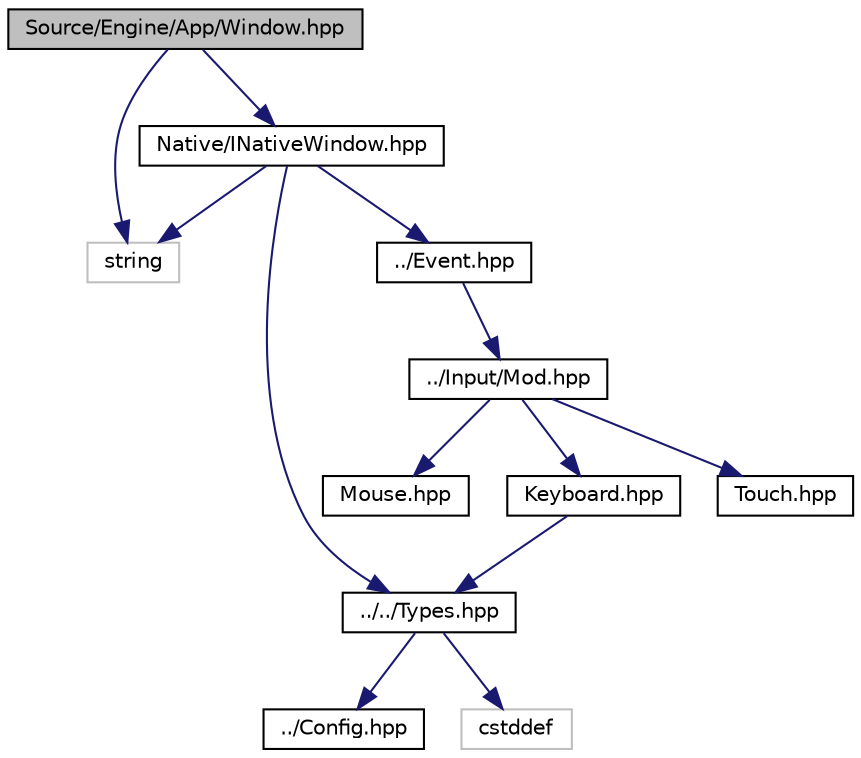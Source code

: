 digraph "Source/Engine/App/Window.hpp"
{
  edge [fontname="Helvetica",fontsize="10",labelfontname="Helvetica",labelfontsize="10"];
  node [fontname="Helvetica",fontsize="10",shape=record];
  Node0 [label="Source/Engine/App/Window.hpp",height=0.2,width=0.4,color="black", fillcolor="grey75", style="filled", fontcolor="black"];
  Node0 -> Node1 [color="midnightblue",fontsize="10",style="solid",fontname="Helvetica"];
  Node1 [label="string",height=0.2,width=0.4,color="grey75", fillcolor="white", style="filled"];
  Node0 -> Node2 [color="midnightblue",fontsize="10",style="solid",fontname="Helvetica"];
  Node2 [label="Native/INativeWindow.hpp",height=0.2,width=0.4,color="black", fillcolor="white", style="filled",URL="$INativeWindow_8hpp.html"];
  Node2 -> Node3 [color="midnightblue",fontsize="10",style="solid",fontname="Helvetica"];
  Node3 [label="../../Types.hpp",height=0.2,width=0.4,color="black", fillcolor="white", style="filled",URL="$Types_8hpp.html"];
  Node3 -> Node4 [color="midnightblue",fontsize="10",style="solid",fontname="Helvetica"];
  Node4 [label="../Config.hpp",height=0.2,width=0.4,color="black", fillcolor="white", style="filled",URL="$Config_8hpp.html"];
  Node3 -> Node5 [color="midnightblue",fontsize="10",style="solid",fontname="Helvetica"];
  Node5 [label="cstddef",height=0.2,width=0.4,color="grey75", fillcolor="white", style="filled"];
  Node2 -> Node6 [color="midnightblue",fontsize="10",style="solid",fontname="Helvetica"];
  Node6 [label="../Event.hpp",height=0.2,width=0.4,color="black", fillcolor="white", style="filled",URL="$Event_8hpp.html"];
  Node6 -> Node7 [color="midnightblue",fontsize="10",style="solid",fontname="Helvetica"];
  Node7 [label="../Input/Mod.hpp",height=0.2,width=0.4,color="black", fillcolor="white", style="filled",URL="$Input_2Mod_8hpp.html"];
  Node7 -> Node8 [color="midnightblue",fontsize="10",style="solid",fontname="Helvetica"];
  Node8 [label="Mouse.hpp",height=0.2,width=0.4,color="black", fillcolor="white", style="filled",URL="$Mouse_8hpp.html"];
  Node7 -> Node9 [color="midnightblue",fontsize="10",style="solid",fontname="Helvetica"];
  Node9 [label="Keyboard.hpp",height=0.2,width=0.4,color="black", fillcolor="white", style="filled",URL="$Keyboard_8hpp.html"];
  Node9 -> Node3 [color="midnightblue",fontsize="10",style="solid",fontname="Helvetica"];
  Node7 -> Node10 [color="midnightblue",fontsize="10",style="solid",fontname="Helvetica"];
  Node10 [label="Touch.hpp",height=0.2,width=0.4,color="black", fillcolor="white", style="filled",URL="$Touch_8hpp.html"];
  Node2 -> Node1 [color="midnightblue",fontsize="10",style="solid",fontname="Helvetica"];
}
